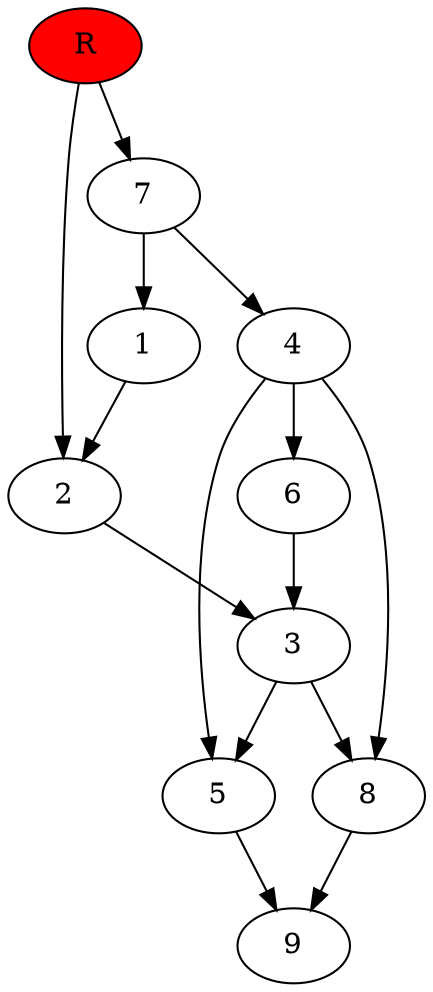 digraph prb41177 {
	1
	2
	3
	4
	5
	6
	7
	8
	R [fillcolor="#ff0000" style=filled]
	1 -> 2
	2 -> 3
	3 -> 5
	3 -> 8
	4 -> 5
	4 -> 6
	4 -> 8
	5 -> 9
	6 -> 3
	7 -> 1
	7 -> 4
	8 -> 9
	R -> 2
	R -> 7
}
